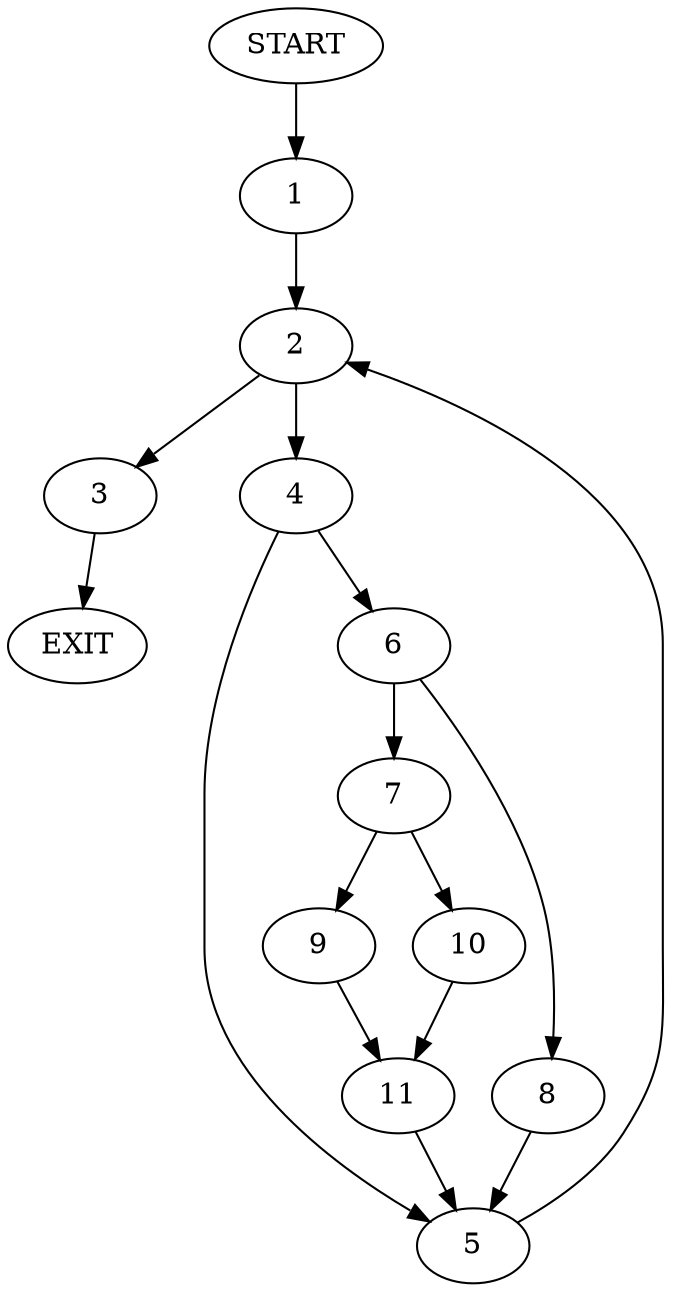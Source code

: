 digraph {
0 [label="START"]
12 [label="EXIT"]
0 -> 1
1 -> 2
2 -> 3
2 -> 4
4 -> 5
4 -> 6
3 -> 12
5 -> 2
6 -> 7
6 -> 8
7 -> 9
7 -> 10
8 -> 5
9 -> 11
10 -> 11
11 -> 5
}
